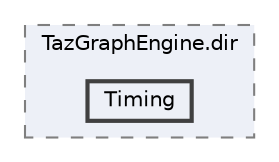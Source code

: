 digraph "/mnt/c/Users/lefte/Mujin/MastersThesis/Taz/TazGraph/build/TazGraphEngine/CMakeFiles/TazGraphEngine.dir/Timing"
{
 // LATEX_PDF_SIZE
  bgcolor="transparent";
  edge [fontname=Helvetica,fontsize=10,labelfontname=Helvetica,labelfontsize=10];
  node [fontname=Helvetica,fontsize=10,shape=box,height=0.2,width=0.4];
  compound=true
  subgraph clusterdir_4e2140582b0b85e25e6a4da5d2873536 {
    graph [ bgcolor="#edf0f7", pencolor="grey50", label="TazGraphEngine.dir", fontname=Helvetica,fontsize=10 style="filled,dashed", URL="dir_4e2140582b0b85e25e6a4da5d2873536.html",tooltip=""]
  dir_a636e20c1212c33f3399dd239da9bd8f [label="Timing", fillcolor="#edf0f7", color="grey25", style="filled,bold", URL="dir_a636e20c1212c33f3399dd239da9bd8f.html",tooltip=""];
  }
}
